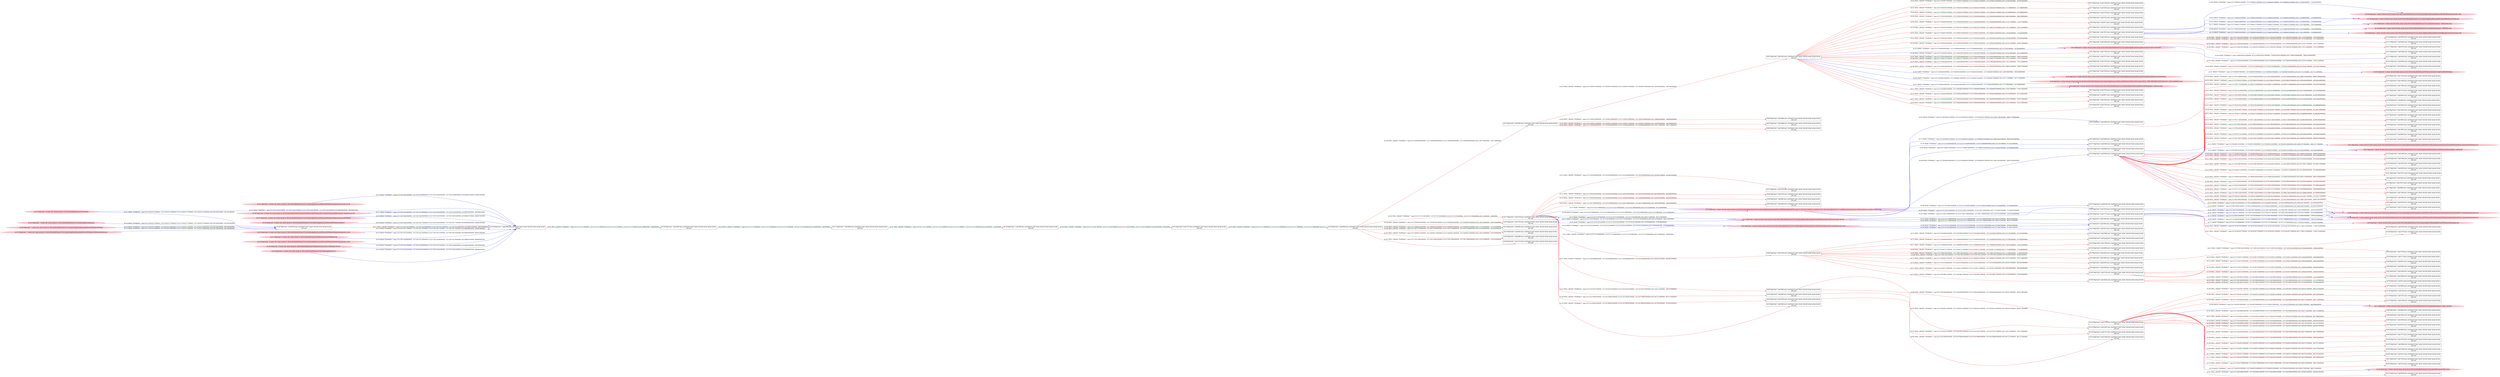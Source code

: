 digraph  {
rankdir=LR
"32"[color=black,label="id:32 HopCount: 2 pid:4044 proc_starttime:0 cmd: owner uid:null owner group id:null,\n null null", shape=box,style=solid];
"88"[color=black,label="id:88 HopCount: 3 pid:1948 proc_starttime:0 cmd: owner uid:null owner group id:null,\n null null", shape=box,style=solid];
"32" -> "88" [id=256,__obj="PROC_CREATE"color=red,label="id:256 PROC_CREATE **NORMAL**  seqs:[1557239390469000000, 1557239390469000000] T:[1557239390469000000, 1557239390469000000] relT:[-1667710000000, -1667710000000]",style=solid];
"122"[color=black,label="id:122 HopCount: 4 pid:7176 proc_starttime:0 cmd: owner uid:null owner group id:null,\n null null", shape=box,style=solid];
"89"[color=black,label="id:89 HopCount: 5 pid:2440 proc_starttime:0 cmd: owner uid:null owner group id:null,\n null null", shape=box,style=solid];
"122" -> "89" [id=257,__obj="PROC_CREATE"color=red,label="id:257 PROC_CREATE **NORMAL**  seqs:[1557244549767000000, 1557244549767000000] T:[1557244549767000000, 1557244549767000000] relT:[-6827008000000, -6827008000000]",style=solid];
"90"[color=black,label="id:90 HopCount: 5 pid:4396 proc_starttime:0 cmd: owner uid:null owner group id:null,\n null null", shape=box,style=solid];
"122" -> "90" [id=258,__obj="PROC_CREATE"color=red,label="id:258 PROC_CREATE **NORMAL**  seqs:[1557244564840000000, 1557244564840000000] T:[1557244564840000000, 1557244564840000000] relT:[-6842081000000, -6842081000000]",style=solid];
"92"[color=black,label="id:92 HopCount: 5 pid:6792 proc_starttime:0 cmd: owner uid:null owner group id:null,\n null null", shape=box,style=solid];
"122" -> "92" [id=259,__obj="PROC_CREATE"color=red,label="id:259 PROC_CREATE **NORMAL**  seqs:[1557244549801000000, 1557244549801000000] T:[1557244549801000000, 1557244549801000000] relT:[-6827042000000, -6827042000000]",style=solid];
"95"[color=black,label="id:95 HopCount: 3 pid:3624 proc_starttime:0 cmd: owner uid:null owner group id:null,\n null null", shape=box,style=solid];
"93"[color=black,label="id:93 HopCount: 4 pid:912 proc_starttime:0 cmd: owner uid:null owner group id:null,\n null null", shape=box,style=solid];
"95" -> "93" [id=260,__obj="PROC_CREATE"color=red,label="id:260 PROC_CREATE **NORMAL**  seqs:[1557239448036000000, 1557239448036000000] T:[1557239448036000000, 1557239448036000000] relT:[-1725277000000, -1725277000000]",style=solid];
"84"[color=black,label="id:84 HopCount: 5 pid:8084 proc_starttime:0 cmd: owner uid:null owner group id:null,\n null null", shape=box,style=solid];
"122" -> "84" [id=261,__obj="PROC_CREATE"color=red,label="id:261 PROC_CREATE **NORMAL**  seqs:[1557244549156000000, 1557244549156000000] T:[1557244549156000000, 1557244549156000000] relT:[-6826397000000, -6826397000000]",style=solid];
"72"[color=black,label="id:72 HopCount: 4 pid:7912 proc_starttime:0 cmd: owner uid:null owner group id:null,\n null null", shape=box,style=solid];
"95" -> "72" [id=262,__obj="PROC_CREATE"color=red,label="id:262 PROC_CREATE **NORMAL**  seqs:[1557239464704000000, 1557239464704000000] T:[1557239464704000000, 1557239464704000000] relT:[-1741945000000, -1741945000000]",style=solid];
"32" -> "95" [id=263,__obj="PROC_CREATE"color=red,label="id:263 PROC_CREATE **NORMAL**  seqs:[1557239390702000000, 1557239390702000000] T:[1557239390702000000, 1557239390702000000] relT:[-1667943000000, -1667943000000]",style=solid];
"96"[color=black,label="id:96 HopCount: 3 pid:6904 proc_starttime:0 cmd: owner uid:null owner group id:null,\n null null", shape=box,style=solid];
"32" -> "96" [id=264,__obj="PROC_CREATE"color=red,label="id:264 PROC_CREATE **NORMAL**  seqs:[1557239390789000000, 1557239390789000000] T:[1557239390789000000, 1557239390789000000] relT:[-1668030000000, -1668030000000]",style=solid];
"98"[color=black,label="id:98 HopCount: 5 pid:1172 proc_starttime:0 cmd: owner uid:null owner group id:null,\n null null", shape=box,style=solid];
"122" -> "98" [id=265,__obj="PROC_CREATE"color=red,label="id:265 PROC_CREATE **NORMAL**  seqs:[1557244550085000000, 1557244550085000000] T:[1557244550085000000, 1557244550085000000] relT:[-6827326000000, -6827326000000]",style=solid];
"109"[color=black,label="id:109 HopCount: 5 pid:1616 proc_starttime:0 cmd: owner uid:null owner group id:null,\n null null", shape=box,style=solid];
"122" -> "109" [id=266,__obj="PROC_CREATE"color=red,label="id:266 PROC_CREATE **NORMAL**  seqs:[1557244558993000000, 1557244558993000000] T:[1557244558993000000, 1557244558993000000] relT:[-6836234000000, -6836234000000]",style=solid];
"143"[color=black,label="id:143 HopCount: 4 pid:6608 proc_starttime:0 cmd: owner uid:null owner group id:null,\n null null", shape=box,style=solid];
"101"[color=pink,label="id:101 HopCount: 5 owner uid:null owner group id:null /Device/HarddiskVolume2/Windows/System32/LogFiles/WMI/RtBackup ", shape=oval,style=filled];
"143" -> "101" [id=267,__obj="WRITE"color=blue,label="id:267 WRITE **NORMAL**  seqs:[1557300000076000000, 1557300000076000000] T:[1557300000076000000, 1557300000076000000] relT:[-62277317000000, -62277317000000]",style=solid];
"102"[color=black,label="id:102 HopCount: 5 pid:5884 proc_starttime:0 cmd: owner uid:null owner group id:null,\n null null", shape=box,style=solid];
"122" -> "102" [id=268,__obj="PROC_CREATE"color=red,label="id:268 PROC_CREATE **NORMAL**  seqs:[1557244560316000000, 1557244560316000000] T:[1557244560316000000, 1557244560316000000] relT:[-6837557000000, -6837557000000]",style=solid];
"103"[color=black,label="id:103 HopCount: 5 pid:5580 proc_starttime:0 cmd: owner uid:null owner group id:null,\n null null", shape=box,style=solid];
"122" -> "103" [id=269,__obj="PROC_CREATE"color=red,label="id:269 PROC_CREATE **NORMAL**  seqs:[1557244560735000000, 1557244560735000000] T:[1557244560735000000, 1557244560735000000] relT:[-6837976000000, -6837976000000]",style=solid];
"104"[color=black,label="id:104 HopCount: 5 pid:8112 proc_starttime:0 cmd: owner uid:null owner group id:null,\n null null", shape=box,style=solid];
"122" -> "104" [id=270,__obj="PROC_CREATE"color=red,label="id:270 PROC_CREATE **NORMAL**  seqs:[1557244550711000000, 1557244550711000000] T:[1557244550711000000, 1557244550711000000] relT:[-6827952000000, -6827952000000]",style=solid];
"97"[color=black,label="id:97 HopCount: 5 pid:7536 proc_starttime:0 cmd: owner uid:null owner group id:null,\n null null", shape=box,style=solid];
"122" -> "97" [id=271,__obj="PROC_CREATE"color=red,label="id:271 PROC_CREATE **NORMAL**  seqs:[1557244549767000000, 1557244549767000000] T:[1557244549767000000, 1557244549767000000] relT:[-6827008000000, -6827008000000]",style=solid];
"46"[color=black,label="id:46 HopCount: 3 pid:5180 proc_starttime:0 cmd: owner uid:null owner group id:null,\n null null", shape=box,style=solid];
"105"[color=black,label="id:105 HopCount: 4 pid:2136 proc_starttime:0 cmd: owner uid:null owner group id:null,\n null null", shape=box,style=solid];
"46" -> "105" [id=272,__obj="PROC_CREATE"color=red,label="id:272 PROC_CREATE **NORMAL**  seqs:[1557243367119000000, 1557243367119000000] T:[1557243367119000000, 1557243367119000000] relT:[-5644360000000, -5644360000000]",style=solid];
"106"[color=black,label="id:106 HopCount: 4 pid:4824 proc_starttime:0 cmd: owner uid:null owner group id:null,\n null null", shape=box,style=solid];
"46" -> "106" [id=273,__obj="PROC_CREATE"color=red,label="id:273 PROC_CREATE **NORMAL**  seqs:[1557240196817000000, 1557240196817000000] T:[1557240196817000000, 1557240196817000000] relT:[-2474058000000, -2474058000000]",style=solid];
"107"[color=black,label="id:107 HopCount: 4 pid:2960 proc_starttime:0 cmd: owner uid:null owner group id:null,\n null null", shape=box,style=solid];
"46" -> "107" [id=274,__obj="PROC_CREATE"color=red,label="id:274 PROC_CREATE **NORMAL**  seqs:[1557243438461000000, 1557243438461000000] T:[1557243438461000000, 1557243438461000000] relT:[-5715702000000, -5715702000000]",style=solid];
"108"[color=black,label="id:108 HopCount: 4 pid:4156 proc_starttime:0 cmd: owner uid:null owner group id:null,\n null null", shape=box,style=solid];
"46" -> "108" [id=275,__obj="PROC_CREATE"color=red,label="id:275 PROC_CREATE **NORMAL**  seqs:[1557244480644000000, 1557244480644000000] T:[1557244480644000000, 1557244480644000000] relT:[-6757885000000, -6757885000000]",style=solid];
"100"[color=black,label="id:100 HopCount: 5 pid:2316 proc_starttime:0 cmd: owner uid:null owner group id:null,\n null null", shape=box,style=solid];
"122" -> "100" [id=276,__obj="PROC_CREATE"color=red,label="id:276 PROC_CREATE **NORMAL**  seqs:[1557244557899000000, 1557244557899000000] T:[1557244557899000000, 1557244557899000000] relT:[-6835140000000, -6835140000000]",style=solid];
"110"[color=black,label="id:110 HopCount: 4 pid:7300 proc_starttime:0 cmd: owner uid:null owner group id:null,\n null null", shape=box,style=solid];
"46" -> "110" [id=277,__obj="PROC_CREATE"color=red,label="id:277 PROC_CREATE **NORMAL**  seqs:[1557238984681000000, 1557238984681000000] T:[1557238984681000000, 1557238984681000000] relT:[-1261922000000, -1261922000000]",style=solid];
"74"[color=black,label="id:74 HopCount: 4 pid:4736 proc_starttime:0 cmd: owner uid:null owner group id:null,\n null null", shape=box,style=solid];
"112"[color=black,label="id:112 HopCount: 5 pid:6464 proc_starttime:0 cmd: owner uid:null owner group id:null,\n null null", shape=box,style=solid];
"74" -> "112" [id=278,__obj="PROC_CREATE"color=red,label="id:278 PROC_CREATE **NORMAL**  seqs:[1557239392955000000, 1557239392955000000] T:[1557239392955000000, 1557239392955000000] relT:[-1670196000000, -1670196000000]",style=solid];
"126"[color=pink,label="id:126 HopCount: 5 owner uid:null owner group id:null /Device/HarddiskVolume2/Users/admin/Documents/EB215910 ", shape=oval,style=filled];
"122" -> "126" [id=279,__obj="WRITE"color=blue,label="id:279 WRITE **NORMAL**  seqs:[1557244565332000000, 1557244565333000000] T:[1557244565332000000, 1557244565333000000] relT:[-6842573000000, -6842574000000]",style=solid];
"52"[color=black,label="id:52 HopCount: 4 pid:3348 proc_starttime:0 cmd: owner uid:null owner group id:null,\n null null", shape=box,style=solid];
"113"[color=black,label="id:113 HopCount: 5 pid:2468 proc_starttime:0 cmd: owner uid:null owner group id:null,\n null null", shape=box,style=solid];
"52" -> "113" [id=280,__obj="PROC_CREATE"color=red,label="id:280 PROC_CREATE **NORMAL**  seqs:[1557239423873000000, 1557239423873000000] T:[1557239423873000000, 1557239423873000000] relT:[-1701114000000, -1701114000000]",style=solid];
"114"[color=black,label="id:114 HopCount: 5 pid:6300 proc_starttime:0 cmd: owner uid:null owner group id:null,\n null null", shape=box,style=solid];
"122" -> "114" [id=281,__obj="PROC_CREATE"color=red,label="id:281 PROC_CREATE **NORMAL**  seqs:[1557244549692000000, 1557244549692000000] T:[1557244549692000000, 1557244549692000000] relT:[-6826933000000, -6826933000000]",style=solid];
"41"[color=pink,label="id:41 HopCount: 4 owner uid:null owner group id:null /Device/HarddiskVolume2/Users/admin/AppData/Roaming/Microsoft/UProof/CUSTOM.DIC ", shape=oval,style=filled];
"115"[color=black,label="id:115 HopCount: 5 pid:9504 proc_starttime:0 cmd: owner uid:null owner group id:null,\n null null", shape=box,style=solid];
"41" -> "115" [id=282,__obj="READ"color=blue,label="id:282 READ **NORMAL**  seqs:[1558026305023000000, 0] T:[1558026305023000000, 1558026305023000000] relT:[-788582264000000, -788582264000000]",style=solid];
"117"[color=black,label="id:117 HopCount: 5 pid:3252 proc_starttime:0 cmd: owner uid:null owner group id:null,\n null null", shape=box,style=solid];
"52" -> "117" [id=283,__obj="PROC_CREATE"color=red,label="id:283 PROC_CREATE **NORMAL**  seqs:[1557239393034000000, 1557239393034000000] T:[1557239393034000000, 1557239393034000000] relT:[-1670275000000, -1670275000000]",style=solid];
"118"[color=black,label="id:118 HopCount: 5 pid:328 proc_starttime:0 cmd: owner uid:null owner group id:null,\n null null", shape=box,style=solid];
"122" -> "118" [id=284,__obj="PROC_CREATE"color=red,label="id:284 PROC_CREATE **NORMAL**  seqs:[1557244558071000000, 1557244558071000000] T:[1557244558071000000, 1557244558071000000] relT:[-6835312000000, -6835312000000]",style=solid];
"94"[color=black,label="id:94 HopCount: 4 pid:7504 proc_starttime:0 cmd: owner uid:null owner group id:null,\n null null", shape=box,style=solid];
"128"[color=pink,label="id:128 HopCount: 5 owner uid:null owner group id:null /Device/HarddiskVolume2/Users/admin/AppData/Roaming/Microsoft/Windows/Recent/AutomaticDestinations/5f7b5f1e01b83767.automaticDestinations-ms ", shape=oval,style=filled];
"94" -> "128" [id=285,__obj="WRITE"color=blue,label="id:285 WRITE **NORMAL**  seqs:[1557340276039000000, 1557340276077000000] T:[1557340276039000000, 1557340276077000000] relT:[-102553280000000, -102553318000000]",style=solid];
"119"[color=black,label="id:119 HopCount: 5 pid:7252 proc_starttime:0 cmd: owner uid:null owner group id:null,\n null null", shape=box,style=solid];
"122" -> "119" [id=286,__obj="PROC_CREATE"color=red,label="id:286 PROC_CREATE **NORMAL**  seqs:[1557244560741000000, 1557244560741000000] T:[1557244560741000000, 1557244560741000000] relT:[-6837982000000, -6837982000000]",style=solid];
"129"[color=pink,label="id:129 HopCount: 5 owner uid:null owner group id:null /Device/HarddiskVolume2/Users/admin/AppData/Roaming/Microsoft/Windows/Recent/AutomaticDestinations/f01b4d95cf55d32a.automaticDestinations-ms ", shape=oval,style=filled];
"94" -> "129" [id=287,__obj="WRITE"color=blue,label="id:287 WRITE **NORMAL**  seqs:[1557340276176000000, 1557340276245000000] T:[1557340276176000000, 1557340276245000000] relT:[-102553417000000, -102553486000000]",style=solid];
"121"[color=black,label="id:121 HopCount: 5 pid:2348 proc_starttime:0 cmd: owner uid:null owner group id:null,\n null null", shape=box,style=solid];
"122" -> "121" [id=288,__obj="PROC_CREATE"color=red,label="id:288 PROC_CREATE **NORMAL**  seqs:[1557244549892000000, 1557244549892000000] T:[1557244549892000000, 1557244549892000000] relT:[-6827133000000, -6827133000000]",style=solid];
"120"[color=black,label="id:120 HopCount: 4 pid:6964 proc_starttime:0 cmd: owner uid:null owner group id:null,\n null null", shape=box,style=solid];
"46" -> "120" [id=289,__obj="PROC_CREATE"color=red,label="id:289 PROC_CREATE **NORMAL**  seqs:[1557245497157000000, 1557245497157000000] T:[1557245497157000000, 1557245497157000000] relT:[-7774398000000, -7774398000000]",style=solid];
"68"[color=black,label="id:68 HopCount: 3 pid:6944 proc_starttime:0 cmd: owner uid:null owner group id:null,\n null null", shape=box,style=solid];
"68" -> "122" [id=290,__obj="PROC_CREATE"color=red,label="id:290 PROC_CREATE **NORMAL**  seqs:[1557244549038000000, 1557244549038000000] T:[1557244549038000000, 1557244549038000000] relT:[-6826279000000, -6826279000000]",style=solid];
"123"[color=black,label="id:123 HopCount: 4 pid:1892 proc_starttime:0 cmd: owner uid:null owner group id:null,\n null null", shape=box,style=solid];
"68" -> "123" [id=291,__obj="PROC_CREATE"color=red,label="id:291 PROC_CREATE **NORMAL**  seqs:[1557244549131000000, 1557244549131000000] T:[1557244549131000000, 1557244549131000000] relT:[-6826372000000, -6826372000000]",style=solid];
"50"[color=black,label="id:50 HopCount: 3 pid:940 proc_starttime:0 cmd: owner uid:null owner group id:null,\n null null", shape=box,style=solid];
"124"[color=black,label="id:124 HopCount: 4 pid:1372 proc_starttime:0 cmd: owner uid:null owner group id:null,\n null null", shape=box,style=solid];
"50" -> "124" [id=292,__obj="PROC_CREATE"color=red,label="id:292 PROC_CREATE **NORMAL**  seqs:[1557241023977000000, 1557241023977000000] T:[1557241023977000000, 1557241023977000000] relT:[-3301218000000, -3301218000000]",style=solid];
"136"[color=pink,label="id:136 HopCount: 5 owner uid:null owner group id:null /Device/HarddiskVolume2/Users/admin/AppData/Roaming/Microsoft/Office/Recent/index.dat ", shape=oval,style=filled];
"72" -> "136" [id=293,__obj="WRITE"color=blue,label="id:293 WRITE **NORMAL**  seqs:[1557239465349000000, 1557239465659000000] T:[1557239465349000000, 1557239465659000000] relT:[-1742590000000, -1742900000000]",style=solid];
"70"[color=pink,label="id:70 HopCount: 3 owner uid:null owner group id:null /Device/HarddiskVolume2/Users/admin/AppData/Roaming/Microsoft/Windows/Recent/The game is played by moving a crosshair across the sky background via a trackball and pressing one of three buttons to launch a counter.lnk ", shape=oval,style=filled];
"70" -> "143" [id=294,__obj="READ"color=blue,label="id:294 READ **NORMAL**  seqs:[1557299987563000000, 0] T:[1557299987563000000, 1557299987565000000] relT:[-62264804000000, -62264806000000]",style=solid];
"99"[color=black,label="id:99 HopCount: 4 pid:1772 proc_starttime:0 cmd: owner uid:null owner group id:null,\n null null", shape=box,style=solid];
"99" -> "129" [id=295,__obj="WRITE"color=blue,label="id:295 WRITE **NORMAL**  seqs:[1557412893862000000, 1557417196888000000] T:[1557412908728000000, 1557417196888000000] relT:[-175185969000000, -179474129000000]",style=solid];
"130"[color=pink,label="id:130 HopCount: 5 owner uid:null owner group id:null /Device/HarddiskVolume2/Users/admin/Documents/~WRD0000.tmp ", shape=oval,style=filled];
"72" -> "130" [id=296,__obj="WRITE"color=blue,label="id:296 WRITE **NORMAL**  seqs:[1557239465040000000, 1557239465042000000] T:[1557239465040000000, 1557239465042000000] relT:[-1742281000000, -1742283000000]",style=solid];
"91"[color=black,label="id:91 HopCount: 4 pid:7236 proc_starttime:0 cmd: owner uid:null owner group id:null,\n null null", shape=box,style=solid];
"132"[color=black,label="id:132 HopCount: 5 pid:6584 proc_starttime:0 cmd: owner uid:null owner group id:null,\n null null", shape=box,style=solid];
"91" -> "132" [id=297,__obj="PROC_CREATE"color=red,label="id:297 PROC_CREATE **NORMAL**  seqs:[1557239393010000000, 1557239393010000000] T:[1557239393010000000, 1557239393010000000] relT:[-1670251000000, -1670251000000]",style=solid];
"70" -> "99" [id=298,__obj="READ"color=blue,label="id:298 READ **NORMAL**  seqs:[1557412907326000000, 0] T:[1557412907326000000, 1557412907326000000] relT:[-175184567000000, -175184567000000]",style=solid];
"116"[color=black,label="id:116 HopCount: 4 pid:9180 proc_starttime:0 cmd: owner uid:null owner group id:null,\n null null", shape=box,style=solid];
"70" -> "116" [id=299,__obj="READ"color=blue,label="id:299 READ **NORMAL**  seqs:[1557845849184000000, 0] T:[1557845849187000000, 1557845849187000000] relT:[-608126428000000, -608126428000000]",style=solid];
"133"[color=black,label="id:133 HopCount: 5 pid:1460 proc_starttime:0 cmd: owner uid:null owner group id:null,\n null null", shape=box,style=solid];
"116" -> "133" [id=300,__obj="PROC_CREATE"color=red,label="id:300 PROC_CREATE **NORMAL**  seqs:[1557846805868000000, 1557846805868000000] T:[1557846805868000000, 1557846805868000000] relT:[-609083109000000, -609083109000000]",style=solid];
"82"[color=black,label="id:82 HopCount: 4 pid:4368 proc_starttime:0 cmd: owner uid:null owner group id:null,\n null null", shape=box,style=solid];
"70" -> "82" [id=301,__obj="READ"color=blue,label="id:301 READ **NORMAL**  seqs:[1557845850421000000, 0] T:[1557845850421000000, 1557845850507000000] relT:[-608127662000000, -608127748000000]",style=solid];
"55"[color=black,label="id:55 HopCount: 4 pid:1612 proc_starttime:0 cmd: owner uid:null owner group id:null,\n null null", shape=box,style=solid];
"134"[color=pink,label="id:134 HopCount: 5 owner uid:null owner group id:null /Device/HarddiskVolume2/Users/admin/AppData/Roaming/Microsoft/Office/Recent/Documents.LNK ", shape=oval,style=filled];
"55" -> "134" [id=302,__obj="WRITE"color=blue,label="id:302 WRITE **NORMAL**  seqs:[1557239464421000000, 1557239464421000000] T:[1557239464421000000, 1557239464421000000] relT:[-1741662000000, -1741662000000]",style=solid];
"135"[color=black,label="id:135 HopCount: 5 pid:3016 proc_starttime:0 cmd: owner uid:null owner group id:null,\n null null", shape=box,style=solid];
"99" -> "135" [id=303,__obj="PROC_CREATE"color=red,label="id:303 PROC_CREATE **NORMAL**  seqs:[1557413673922000000, 1557413673922000000] T:[1557413673922000000, 1557413673922000000] relT:[-175951163000000, -175951163000000]",style=solid];
"55" -> "136" [id=304,__obj="WRITE"color=blue,label="id:304 WRITE **NORMAL**  seqs:[1557239464425000000, 1557239464425000000] T:[1557239464425000000, 1557239464425000000] relT:[-1741666000000, -1741666000000]",style=solid];
"65"[color=black,label="id:65 HopCount: 3 pid:5976 proc_starttime:0 cmd: owner uid:null owner group id:null,\n null null", shape=box,style=solid];
"125"[color=black,label="id:125 HopCount: 4 pid:2348 proc_starttime:0 cmd: owner uid:null owner group id:null,\n null null", shape=box,style=solid];
"65" -> "125" [id=305,__obj="PROC_CREATE"color=red,label="id:305 PROC_CREATE **NORMAL**  seqs:[1557245793881000000, 1557245793881000000] T:[1557245793881000000, 1557245793881000000] relT:[-8071122000000, -8071122000000]",style=solid];
"137"[color=black,label="id:137 HopCount: 4 pid:6536 proc_starttime:0 cmd: owner uid:null owner group id:null,\n null null", shape=box,style=solid];
"70" -> "137" [id=306,__obj="READ"color=blue,label="id:306 READ **NORMAL**  seqs:[1557247439023000000, 0] T:[1557247439023000000, 1557247439023000000] relT:[-9716264000000, -9716264000000]",style=solid];
"138"[color=black,label="id:138 HopCount: 5 pid:7376 proc_starttime:0 cmd: owner uid:null owner group id:null,\n null null", shape=box,style=solid];
"99" -> "138" [id=307,__obj="PROC_CREATE"color=red,label="id:307 PROC_CREATE **NORMAL**  seqs:[1557416543977000000, 1557416543977000000] T:[1557416543977000000, 1557416543977000000] relT:[-178821218000000, -178821218000000]",style=solid];
"139"[color=black,label="id:139 HopCount: 5 pid:4020 proc_starttime:0 cmd: owner uid:null owner group id:null,\n null null", shape=box,style=solid];
"74" -> "139" [id=308,__obj="PROC_CREATE"color=red,label="id:308 PROC_CREATE **NORMAL**  seqs:[1557239392955000000, 1557239392955000000] T:[1557239392955000000, 1557239392955000000] relT:[-1670196000000, -1670196000000]",style=solid];
"111"[color=pink,label="id:111 HopCount: 5 owner uid:null owner group id:null /Device/HarddiskVolume2/Users/admin/Documents/~$eyes_only.xlsx ", shape=oval,style=filled];
"122" -> "111" [id=309,__obj="WRITE"color=blue,label="id:309 WRITE **NORMAL**  seqs:[1557244565238000000, 1557244565239000000] T:[1557244565238000000, 1557244565239000000] relT:[-6842479000000, -6842480000000]",style=solid];
"140"[color=black,label="id:140 HopCount: 5 pid:7480 proc_starttime:0 cmd: owner uid:null owner group id:null,\n null null", shape=box,style=solid];
"116" -> "140" [id=310,__obj="PROC_CREATE"color=red,label="id:310 PROC_CREATE **NORMAL**  seqs:[1557857876723000000, 1557857876723000000] T:[1557857876723000000, 1557857876723000000] relT:[-620153964000000, -620153964000000]",style=solid];
"141"[color=black,label="id:141 HopCount: 5 pid:4676 proc_starttime:0 cmd: owner uid:null owner group id:null,\n null null", shape=box,style=solid];
"116" -> "141" [id=311,__obj="PROC_CREATE"color=red,label="id:311 PROC_CREATE **NORMAL**  seqs:[1557850139261000000, 1557850139261000000] T:[1557850139261000000, 1557850139261000000] relT:[-612416502000000, -612416502000000]",style=solid];
"142"[color=black,label="id:142 HopCount: 5 pid:8628 proc_starttime:0 cmd: owner uid:null owner group id:null,\n null null", shape=box,style=solid];
"116" -> "142" [id=312,__obj="PROC_CREATE"color=red,label="id:312 PROC_CREATE **NORMAL**  seqs:[1557853506870000000, 1557853506870000000] T:[1557853506870000000, 1557853506870000000] relT:[-615784111000000, -615784111000000]",style=solid];
"131"[color=black,label="id:131 HopCount: 5 pid:10212 proc_starttime:0 cmd: owner uid:null owner group id:null,\n null null", shape=box,style=solid];
"116" -> "131" [id=313,__obj="PROC_CREATE"color=red,label="id:313 PROC_CREATE **NORMAL**  seqs:[1557850307319000000, 1557850307319000000] T:[1557850307319000000, 1557850307319000000] relT:[-612584560000000, -612584560000000]",style=solid];
"161"[color=pink,label="id:161 HopCount: -6 owner uid: owner group id: /Device/HarddiskVolume2/Users/admin/AppData/Local/Microsoft/Windows/Explorer/iconcache_idx.db ", shape=oval,style=filled];
"159"[color=black,label="id:159 HopCount: -5 pid:6960 proc_starttime:0 cmd: owner uid:null owner group id:null,\n null null", shape=box,style=solid];
"161" -> "159" [id=314,__obj="READ"color=blue,label="id:314 READ **NORMAL**  seqs:[1557236754262000000, 1557236754268000000] T:[1557236754262000000, 1557236754268000000] relT:[968497000000, 968491000000]",style=solid];
"144"[color=black,label="id:144 HopCount: -6 pid:6056 proc_starttime:0 cmd: owner uid:null owner group id:null,\n null null", shape=box,style=solid];
"144" -> "159" [id=315,__obj="PROC_CREATE"color=red,label="id:315 PROC_CREATE **NORMAL**  seqs:[1557236754226000000, 1557236754226000000] T:[1557236754226000000, 1557236754226000000] relT:[968533000000, 968533000000]",style=solid];
"145"[color=pink,label="id:145 HopCount: -7 owner uid: owner group id: /Device/HarddiskVolume2/Users/admin/AppData/Roaming ", shape=oval,style=filled];
"145" -> "144" [id=316,__obj="READ"color=blue,label="id:316 READ **NORMAL**  seqs:[1557234335377000000, 1557234335377000000] T:[1557234335377000000, 1557234335377000000] relT:[3387382000000, 3387382000000]",style=solid];
"146"[color=pink,label="id:146 HopCount: -6 owner uid: owner group id: /Device/HarddiskVolume2/ProgramData/Microsoft/Windows/Start Menu/Programs/Administrative Tools/services.lnk ", shape=oval,style=filled];
"146" -> "159" [id=317,__obj="READ"color=blue,label="id:317 READ **NORMAL**  seqs:[1557236754250000000, 1557236754250000000] T:[1557236754250000000, 1557236754250000000] relT:[968509000000, 968509000000]",style=solid];
"147"[color=pink,label="id:147 HopCount: -6 owner uid: owner group id: /Device/HarddiskVolume2/Users/admin/AppData/Local/Microsoft/Windows/Explorer/IconCacheToDelete ", shape=oval,style=filled];
"147" -> "159" [id=318,__obj="READ"color=blue,label="id:318 READ **NORMAL**  seqs:[1557236754262000000, 1557236754262000000] T:[1557236754262000000, 1557236754262000000] relT:[968497000000, 968497000000]",style=solid];
"148"[color=pink,label="id:148 HopCount: -7 owner uid: owner group id: /Device/HarddiskVolume2/Users/admin/AppData/Roaming/Microsoft/Windows/Themes ", shape=oval,style=filled];
"148" -> "144" [id=319,__obj="READ"color=blue,label="id:319 READ **NORMAL**  seqs:[1557234335377000000, 1557234335378000000] T:[1557234335377000000, 1557234335378000000] relT:[3387382000000, 3387381000000]",style=solid];
"149"[color=pink,label="id:149 HopCount: -6 owner uid: owner group id: /Device/HarddiskVolume2/Users/admin/AppData/Local/Microsoft/Windows/Explorer ", shape=oval,style=filled];
"149" -> "159" [id=320,__obj="READ"color=blue,label="id:320 READ **NORMAL**  seqs:[1557236754261000000, 1557236754277000000] T:[1557236754261000000, 1557236754277000000] relT:[968498000000, 968482000000]",style=solid];
"153"[color=pink,label="id:153 HopCount: -6 owner uid: owner group id: /Device/HarddiskVolume2/Users/admin ", shape=oval,style=filled];
"153" -> "144" [id=321,__obj="READ"color=blue,label="id:321 READ **NORMAL**  seqs:[1557234335377000000, 1557234335377000000] T:[1557234335377000000, 1557234335377000000] relT:[3387382000000, 3387382000000]",style=solid];
"150"[color=pink,label="id:150 HopCount: -6 owner uid: owner group id: /Device/HarddiskVolume2/Users/admin/AppData/Local/Microsoft/Windows/Explorer/iconcache_32.db ", shape=oval,style=filled];
"150" -> "159" [id=322,__obj="READ"color=blue,label="id:322 READ **NORMAL**  seqs:[1557236754271000000, 1557236754272000000] T:[1557236754271000000, 1557236754272000000] relT:[968488000000, 968487000000]",style=solid];
"151"[color=pink,label="id:151 HopCount: -6 owner uid: owner group id: /Device/HarddiskVolume2/Windows/System32/filemgmt.dll ", shape=oval,style=filled];
"151" -> "159" [id=323,__obj="READ"color=blue,label="id:323 READ **NORMAL**  seqs:[1557236754251000000, 1557236754252000000] T:[1557236754251000000, 1557236754252000000] relT:[968508000000, 968507000000]",style=solid];
"152"[color=pink,label="id:152 HopCount: -7 owner uid: owner group id: /Device/HarddiskVolume2/Users/admin/AppData/Roaming/Microsoft/Windows/Themes/slideshow.ini ", shape=oval,style=filled];
"152" -> "144" [id=324,__obj="READ"color=blue,label="id:324 READ **NORMAL**  seqs:[1557234335378000000, 1557234335379000000] T:[1557234335379000000, 1557234335379000000] relT:[3387380000000, 3387380000000]",style=solid];
"153" -> "159" [id=325,__obj="READ"color=blue,label="id:325 READ **NORMAL**  seqs:[1557236754261000000, 1557236754261000000] T:[1557236754261000000, 1557236754261000000] relT:[968498000000, 968498000000]",style=solid];
"156"[color=black,label="id:156 HopCount: -2 pid:396 proc_starttime:0 cmd: owner uid:null owner group id:null,\n null null", shape=box,style=solid];
"25"[color=black,label="id:25 HopCount: 0 pid:7472 proc_starttime:0 cmd: owner uid:null owner group id:null,\n null null", shape=box,style=solid];
"156" -> "25" [id=326,__obj="PROC_CREATE"color=red,label="id:326 PROC_CREATE **NORMAL**  seqs:[1557237721827000000, 1557237721827000000] T:[1557237721827000000, 1557237721827000000] relT:[932000000, 932000000]",style=solid];
"157"[color=black,label="id:157 HopCount: -3 pid:8080 proc_starttime:0 cmd: owner uid:null owner group id:null,\n null null", shape=box,style=solid];
"157" -> "156" [id=327,__obj="PROC_CREATE"color=red,label="id:327 PROC_CREATE **NORMAL**  seqs:[1557237721517000000, 1557237721517000000] T:[1557237721517000000, 1557237721517000000] relT:[1242000000, 1242000000]",style=solid];
"158"[color=black,label="id:158 HopCount: -4 pid:4092 proc_starttime:0 cmd: owner uid:null owner group id:null,\n null null", shape=box,style=solid];
"158" -> "157" [id=328,__obj="PROC_CREATE"color=red,label="id:328 PROC_CREATE **NORMAL**  seqs:[1557237721276000000, 1557237721276000000] T:[1557237721276000000, 1557237721276000000] relT:[1483000000, 1483000000]",style=solid];
"154"[color=pink,label="id:154 HopCount: -6 owner uid: owner group id: /Device/HarddiskVolume2/Users/admin/AppData/Local/Microsoft/Windows/Explorer/iconcache_16.db ", shape=oval,style=filled];
"154" -> "159" [id=329,__obj="READ"color=blue,label="id:329 READ **NORMAL**  seqs:[1557236754268000000, 1557236754279000000] T:[1557236754268000000, 1557236754279000000] relT:[968491000000, 968480000000]",style=solid];
"155"[color=pink,label="id:155 HopCount: -6 owner uid: owner group id: /Device/HarddiskVolume2/Windows/System32/en-US/filemgmt.dll.mui ", shape=oval,style=filled];
"155" -> "159" [id=330,__obj="READ"color=blue,label="id:330 READ **NORMAL**  seqs:[1557236754253000000, 1557236754260000000] T:[1557236754253000000, 1557236754260000000] relT:[968506000000, 968499000000]",style=solid];
"159" -> "158" [id=331,__obj="PROC_CREATE"color=red,label="id:331 PROC_CREATE **NORMAL**  seqs:[1557237721271000000, 1557237721271000000] T:[1557237721271000000, 1557237721271000000] relT:[1488000000, 1488000000]",style=solid];
"160"[color=pink,label="id:160 HopCount: -6 owner uid: owner group id: /Device/HarddiskVolume2/Users/admin/AppData/Local ", shape=oval,style=filled];
"160" -> "159" [id=332,__obj="READ"color=blue,label="id:332 READ **NORMAL**  seqs:[1557236754261000000, 1557236754261000000] T:[1557236754261000000, 1557236754261000000] relT:[968498000000, 968498000000]",style=solid];
"71"[color=pink,label="id:71 HopCount: 3 owner uid:null owner group id:null /Device/HarddiskVolume2/Users/admin/AppData/Roaming/Microsoft/Windows/Recent/www.city-data.com.lnk ", shape=oval,style=filled];
"71" -> "94" [id=162,__obj="READ"color=blue,label="id:162 READ **NORMAL**  seqs:[1557340275988000000, 0] T:[1557340275988000000, 1557340275989000000] relT:[-102553229000000, -102553230000000]",style=solid];
"0"[color=black,label="id:0 HopCount: 5 pid:2444 proc_starttime:0 cmd: owner uid:null owner group id:null,\n null null", shape=box,style=solid];
"116" -> "0" [id=163,__obj="PROC_CREATE"color=red,label="id:163 PROC_CREATE **NORMAL**  seqs:[1557846935663000000, 1557846935663000000] T:[1557846935663000000, 1557846935663000000] relT:[-609212904000000, -609212904000000]",style=solid];
"2"[color=black,label="id:2 HopCount: 4 pid:5804 proc_starttime:0 cmd: owner uid:null owner group id:null,\n null null", shape=box,style=solid];
"71" -> "2" [id=164,__obj="READ"color=blue,label="id:164 READ **NORMAL**  seqs:[1557247375880000000, 0] T:[1557247375880000000, 1557247375880000000] relT:[-9653121000000, -9653121000000]",style=solid];
"1"[color=black,label="id:1 HopCount: 4 pid:6584 proc_starttime:0 cmd: owner uid:null owner group id:null,\n null null", shape=box,style=solid];
"46" -> "1" [id=165,__obj="PROC_CREATE"color=red,label="id:165 PROC_CREATE **NORMAL**  seqs:[1557238847663000000, 1557238847663000000] T:[1557238847663000000, 1557238847663000000] relT:[-1124904000000, -1124904000000]",style=solid];
"4"[color=black,label="id:4 HopCount: 5 pid:10152 proc_starttime:0 cmd: owner uid:null owner group id:null,\n null null", shape=box,style=solid];
"116" -> "4" [id=166,__obj="PROC_CREATE"color=red,label="id:166 PROC_CREATE **NORMAL**  seqs:[1557857969293000000, 1557857969293000000] T:[1557857969293000000, 1557857969293000000] relT:[-620246534000000, -620246534000000]",style=solid];
"5"[color=black,label="id:5 HopCount: 4 pid:5368 proc_starttime:0 cmd: owner uid:null owner group id:null,\n null null", shape=box,style=solid];
"71" -> "5" [id=167,__obj="READ"color=blue,label="id:167 READ **NORMAL**  seqs:[1557247376884000000, 0] T:[1557247376884000000, 1557247376899000000] relT:[-9654125000000, -9654140000000]",style=solid];
"3"[color=black,label="id:3 HopCount: 4 pid:5888 proc_starttime:0 cmd: owner uid:null owner group id:null,\n null null", shape=box,style=solid];
"46" -> "3" [id=168,__obj="PROC_CREATE"color=red,label="id:168 PROC_CREATE **NORMAL**  seqs:[1557238576421000000, 1557238576421000000] T:[1557238576421000000, 1557238576421000000] relT:[-853662000000, -853662000000]",style=solid];
"7"[color=black,label="id:7 HopCount: 5 pid:8660 proc_starttime:0 cmd: owner uid:null owner group id:null,\n null null", shape=box,style=solid];
"116" -> "7" [id=169,__obj="PROC_CREATE"color=red,label="id:169 PROC_CREATE **NORMAL**  seqs:[1557850310803000000, 1557850310803000000] T:[1557850310803000000, 1557850310803000000] relT:[-612588044000000, -612588044000000]",style=solid];
"17"[color=black,label="id:17 HopCount: 2 pid:1516 proc_starttime:0 cmd: owner uid:null owner group id:null,\n null null", shape=box,style=solid];
"71" -> "17" [id=170,__obj="READ"color=blue,label="id:170 READ **NORMAL**  seqs:[1557247375879000000, 0] T:[1557247375879000000, 1557247375879000000] relT:[-9653120000000, -9653120000000]",style=solid];
"8"[color=pink,label="id:8 HopCount: 5 owner uid:null owner group id:null /Device/HarddiskVolume2/Users/admin/AppData/Roaming/Microsoft/Windows/Recent/jpas.lnk ", shape=oval,style=filled];
"99" -> "8" [id=171,__obj="WRITE"color=blue,label="id:171 WRITE **NORMAL**  seqs:[1557417132796000000, 1557417132796000000] T:[1557417132796000000, 1557417132796000000] relT:[-179410037000000, -179410037000000]",style=solid];
"6"[color=black,label="id:6 HopCount: 4 pid:6300 proc_starttime:0 cmd: owner uid:null owner group id:null,\n null null", shape=box,style=solid];
"46" -> "6" [id=172,__obj="PROC_CREATE"color=red,label="id:172 PROC_CREATE **NORMAL**  seqs:[1557240946473000000, 1557240946473000000] T:[1557240946473000000, 1557240946473000000] relT:[-3223714000000, -3223714000000]",style=solid];
"70" -> "17" [id=173,__obj="READ"color=blue,label="id:173 READ **NORMAL**  seqs:[1557247437999000000, 0] T:[1557247437999000000, 1557247437999000000] relT:[-9715240000000, -9715240000000]",style=solid];
"10"[color=pink,label="id:10 HopCount: 5 owner uid:null owner group id:null /Device/HarddiskVolume2/Users/admin/AppData/Roaming/Microsoft/Office/Recent/miseducation.LNK ", shape=oval,style=filled];
"72" -> "10" [id=174,__obj="WRITE"color=blue,label="id:174 WRITE **NORMAL**  seqs:[1557239465283000000, 1557239465655000000] T:[1557239465283000000, 1557239465655000000] relT:[-1742524000000, -1742896000000]",style=solid];
"11"[color=black,label="id:11 HopCount: 4 pid:5484 proc_starttime:0 cmd: owner uid:null owner group id:null,\n null null", shape=box,style=solid];
"70" -> "11" [id=175,__obj="READ"color=blue,label="id:175 READ **NORMAL**  seqs:[1557845849191000000, 0] T:[1557845849191000000, 1557845849191000000] relT:[-608126432000000, -608126432000000]",style=solid];
"9"[color=black,label="id:9 HopCount: 4 pid:4196 proc_starttime:0 cmd: owner uid:null owner group id:null,\n null null", shape=box,style=solid];
"46" -> "9" [id=176,__obj="PROC_CREATE"color=red,label="id:176 PROC_CREATE **NORMAL**  seqs:[1557242335266000000, 1557242335266000000] T:[1557242335266000000, 1557242335266000000] relT:[-4612507000000, -4612507000000]",style=solid];
"12"[color=pink,label="id:12 HopCount: 5 owner uid:null owner group id:null /Device/HarddiskVolume2/Users/admin/Documents/~$seducation.docx ", shape=oval,style=filled];
"72" -> "12" [id=177,__obj="WRITE"color=blue,label="id:177 WRITE **NORMAL**  seqs:[1557239465137000000, 1557239465137000000] T:[1557239465137000000, 1557239465137000000] relT:[-1742378000000, -1742378000000]",style=solid];
"127"[color=black,label="id:127 HopCount: 4 pid:5800 proc_starttime:0 cmd: owner uid:null owner group id:null,\n null null", shape=box,style=solid];
"70" -> "127" [id=178,__obj="READ"color=blue,label="id:178 READ **NORMAL**  seqs:[1557247438006000000, 0] T:[1557247438006000000, 1557247438006000000] relT:[-9715247000000, -9715247000000]",style=solid];
"99" -> "128" [id=179,__obj="WRITE"color=blue,label="id:179 WRITE **NORMAL**  seqs:[1557412894240000000, 1557417197281000000] T:[1557412907392000000, 1557417197281000000] relT:[-175184633000000, -179474522000000]",style=solid];
"13"[color=black,label="id:13 HopCount: 5 pid:1264 proc_starttime:0 cmd: owner uid:null owner group id:null,\n null null", shape=box,style=solid];
"116" -> "13" [id=180,__obj="PROC_CREATE"color=red,label="id:180 PROC_CREATE **NORMAL**  seqs:[1557857732725000000, 1557857732725000000] T:[1557857732725000000, 1557857732725000000] relT:[-620009966000000, -620009966000000]",style=solid];
"14"[color=black,label="id:14 HopCount: 5 pid:396 proc_starttime:0 cmd: owner uid:null owner group id:null,\n null null", shape=box,style=solid];
"116" -> "14" [id=181,__obj="PROC_CREATE"color=red,label="id:181 PROC_CREATE **NORMAL**  seqs:[1557849122601000000, 1557849122601000000] T:[1557849122601000000, 1557849122601000000] relT:[-611399842000000, -611399842000000]",style=solid];
"15"[color=black,label="id:15 HopCount: 5 pid:9760 proc_starttime:0 cmd: owner uid:null owner group id:null,\n null null", shape=box,style=solid];
"116" -> "15" [id=182,__obj="PROC_CREATE"color=red,label="id:182 PROC_CREATE **NORMAL**  seqs:[1557850241336000000, 1557850241336000000] T:[1557850241336000000, 1557850241336000000] relT:[-612518577000000, -612518577000000]",style=solid];
"28"[color=black,label="id:28 HopCount: 1 pid:6060 proc_starttime:0 cmd: owner uid:null owner group id:null,\n null null", shape=box,style=solid];
"40"[color=black,label="id:40 HopCount: 2 pid:1764 proc_starttime:0 cmd: owner uid:null owner group id:null,\n null null", shape=box,style=solid];
"28" -> "40" [id=183,__obj="PROC_CREATE"color=red,label="id:183 PROC_CREATE **NORMAL**  seqs:[1557239390391000000, 1557239390391000000] T:[1557239390391000000, 1557239390391000000] relT:[-1667632000000, -1667632000000]",style=solid];
"16"[color=black,label="id:16 HopCount: 2 pid:6944 proc_starttime:0 cmd: owner uid:null owner group id:null,\n null null", shape=box,style=solid];
"28" -> "16" [id=184,__obj="PROC_CREATE"color=red,label="id:184 PROC_CREATE **NORMAL**  seqs:[1557238844262000000, 1557238844262000000] T:[1557238844262000000, 1557238844262000000] relT:[-1121503000000, -1121503000000]",style=solid];
"28" -> "17" [id=185,__obj="PROC_CREATE"color=red,label="id:185 PROC_CREATE **NORMAL**  seqs:[1557237722783000000, 1557237722783000000] T:[1557237722783000000, 1557237722783000000] relT:[-24000000, -24000000]",style=solid];
"18"[color=black,label="id:18 HopCount: 2 pid:644 proc_starttime:0 cmd: owner uid:null owner group id:null,\n null null", shape=box,style=solid];
"28" -> "18" [id=186,__obj="PROC_CREATE"color=red,label="id:186 PROC_CREATE **NORMAL**  seqs:[1557240737409000000, 1557240737409000000] T:[1557240737409000000, 1557240737409000000] relT:[-3014650000000, -3014650000000]",style=solid];
"22"[color=black,label="id:22 HopCount: 4 pid:4732 proc_starttime:0 cmd: owner uid:null owner group id:null,\n null null", shape=box,style=solid];
"95" -> "22" [id=187,__obj="PROC_CREATE"color=red,label="id:187 PROC_CREATE **NORMAL**  seqs:[1557239392466000000, 1557239392466000000] T:[1557239392466000000, 1557239392466000000] relT:[-1669707000000, -1669707000000]",style=solid];
"23"[color=black,label="id:23 HopCount: 5 pid:5176 proc_starttime:0 cmd: owner uid:null owner group id:null,\n null null", shape=box,style=solid];
"116" -> "23" [id=188,__obj="PROC_CREATE"color=red,label="id:188 PROC_CREATE **NORMAL**  seqs:[1557847594626000000, 1557847594626000000] T:[1557847594626000000, 1557847594626000000] relT:[-609871867000000, -609871867000000]",style=solid];
"29"[color=black,label="id:29 HopCount: 4 pid:1524 proc_starttime:0 cmd: owner uid:null owner group id:null,\n null null", shape=box,style=solid];
"95" -> "29" [id=189,__obj="PROC_CREATE"color=red,label="id:189 PROC_CREATE **NORMAL**  seqs:[1557239447472000000, 1557239447472000000] T:[1557239447472000000, 1557239447472000000] relT:[-1724713000000, -1724713000000]",style=solid];
"24"[color=black,label="id:24 HopCount: 5 pid:7104 proc_starttime:0 cmd: owner uid:null owner group id:null,\n null null", shape=box,style=solid];
"116" -> "24" [id=190,__obj="PROC_CREATE"color=red,label="id:190 PROC_CREATE **NORMAL**  seqs:[1557847594663000000, 1557847594663000000] T:[1557847594663000000, 1557847594663000000] relT:[-609871904000000, -609871904000000]",style=solid];
"30"[color=black,label="id:30 HopCount: 4 pid:1868 proc_starttime:0 cmd: owner uid:null owner group id:null,\n null null", shape=box,style=solid];
"95" -> "30" [id=191,__obj="PROC_CREATE"color=red,label="id:191 PROC_CREATE **NORMAL**  seqs:[1557239463883000000, 1557239463883000000] T:[1557239463883000000, 1557239463883000000] relT:[-1741124000000, -1741124000000]",style=solid];
"31"[color=black,label="id:31 HopCount: 5 pid:1568 proc_starttime:0 cmd: owner uid:null owner group id:null,\n null null", shape=box,style=solid];
"116" -> "31" [id=192,__obj="PROC_CREATE"color=red,label="id:192 PROC_CREATE **NORMAL**  seqs:[1557857969297000000, 1557857969297000000] T:[1557857969297000000, 1557857969297000000] relT:[-620246538000000, -620246538000000]",style=solid];
"25" -> "28" [id=193,__obj="PROC_CREATE"color=red,label="id:193 PROC_CREATE **NORMAL**  seqs:[1557237722759000000, 1557237722759000000] T:[1557237722759000000, 1557237722759000000] relT:[0, 0]",style=solid];
"33"[color=black,label="id:33 HopCount: 4 pid:1036 proc_starttime:0 cmd: owner uid:null owner group id:null,\n null null", shape=box,style=solid];
"95" -> "33" [id=194,__obj="PROC_CREATE"color=red,label="id:194 PROC_CREATE **NORMAL**  seqs:[1557239403090000000, 1557239403090000000] T:[1557239403090000000, 1557239403090000000] relT:[-1680331000000, -1680331000000]",style=solid];
"34"[color=black,label="id:34 HopCount: 5 pid:7260 proc_starttime:0 cmd: owner uid:null owner group id:null,\n null null", shape=box,style=solid];
"116" -> "34" [id=195,__obj="PROC_CREATE"color=red,label="id:195 PROC_CREATE **NORMAL**  seqs:[1557850175769000000, 1557850175769000000] T:[1557850175769000000, 1557850175769000000] relT:[-612453010000000, -612453010000000]",style=solid];
"95" -> "91" [id=196,__obj="PROC_CREATE"color=red,label="id:196 PROC_CREATE **NORMAL**  seqs:[1557239392997000000, 1557239392997000000] T:[1557239392997000000, 1557239392997000000] relT:[-1670238000000, -1670238000000]",style=solid];
"35"[color=black,label="id:35 HopCount: 5 pid:2132 proc_starttime:0 cmd: owner uid:null owner group id:null,\n null null", shape=box,style=solid];
"116" -> "35" [id=197,__obj="PROC_CREATE"color=red,label="id:197 PROC_CREATE **NORMAL**  seqs:[1557851451968000000, 1557851451968000000] T:[1557851451968000000, 1557851451968000000] relT:[-613729209000000, -613729209000000]",style=solid];
"28" -> "32" [id=198,__obj="PROC_CREATE"color=red,label="id:198 PROC_CREATE **NORMAL**  seqs:[1557239390463000000, 1557239390463000000] T:[1557239390463000000, 1557239390463000000] relT:[-1667704000000, -1667704000000]",style=solid];
"85"[color=pink,label="id:85 HopCount: 3 owner uid:null owner group id:null /Device/HarddiskVolume2/Users/admin/AppData/Roaming/Microsoft/Windows/Recent/www.centralbank.gov.cy.lnk ", shape=oval,style=filled];
"85" -> "2" [id=199,__obj="READ"color=blue,label="id:199 READ **NORMAL**  seqs:[1557247432326000000, 0] T:[1557247432326000000, 1557247432326000000] relT:[-9709567000000, -9709567000000]",style=solid];
"37"[color=black,label="id:37 HopCount: 5 pid:8440 proc_starttime:0 cmd: owner uid:null owner group id:null,\n null null", shape=box,style=solid];
"116" -> "37" [id=200,__obj="PROC_CREATE"color=red,label="id:200 PROC_CREATE **NORMAL**  seqs:[1557850169857000000, 1557850169857000000] T:[1557850169857000000, 1557850169857000000] relT:[-612447098000000, -612447098000000]",style=solid];
"85" -> "17" [id=201,__obj="READ"color=blue,label="id:201 READ **NORMAL**  seqs:[1557247432325000000, 0] T:[1557247432325000000, 1557247432325000000] relT:[-9709566000000, -9709566000000]",style=solid];
"36"[color=black,label="id:36 HopCount: 2 pid:6880 proc_starttime:0 cmd: owner uid:null owner group id:null,\n null null", shape=box,style=solid];
"28" -> "36" [id=202,__obj="PROC_CREATE"color=red,label="id:202 PROC_CREATE **NORMAL**  seqs:[1557240930275000000, 1557240930275000000] T:[1557240930275000000, 1557240930275000000] relT:[-3207516000000, -3207516000000]",style=solid];
"53"[color=black,label="id:53 HopCount: 4 pid:4252 proc_starttime:0 cmd: owner uid:null owner group id:null,\n null null", shape=box,style=solid];
"85" -> "53" [id=203,__obj="READ"color=blue,label="id:203 READ **NORMAL**  seqs:[1557247433366000000, 0] T:[1557247433366000000, 1557247433366000000] relT:[-9710607000000, -9710607000000]",style=solid];
"39"[color=black,label="id:39 HopCount: 5 pid:688 proc_starttime:0 cmd: owner uid:null owner group id:null,\n null null", shape=box,style=solid];
"116" -> "39" [id=204,__obj="PROC_CREATE"color=red,label="id:204 PROC_CREATE **NORMAL**  seqs:[1557852426963000000, 1557852426963000000] T:[1557852426963000000, 1557852426963000000] relT:[-614704204000000, -614704204000000]",style=solid];
"38"[color=black,label="id:38 HopCount: 2 pid:3120 proc_starttime:0 cmd: owner uid:null owner group id:null,\n null null", shape=box,style=solid];
"28" -> "38" [id=205,__obj="PROC_CREATE"color=red,label="id:205 PROC_CREATE **NORMAL**  seqs:[1557239279485000000, 1557239279485000000] T:[1557239279485000000, 1557239279485000000] relT:[-1556726000000, -1556726000000]",style=solid];
"42"[color=pink,label="id:42 HopCount: 4 owner uid:null owner group id:null /Device/HarddiskVolume2/Users/admin/AppData/Roaming/Microsoft/UProof/ExcludeDictionaryEN0409.lex ", shape=oval,style=filled];
"95" -> "42" [id=206,__obj="WRITE"color=blue,label="id:206 WRITE **NORMAL**  seqs:[1557239403853000000, 1557239403853000000] T:[1557239403853000000, 1557239403853000000] relT:[-1681094000000, -1681094000000]",style=solid];
"43"[color=black,label="id:43 HopCount: 5 pid:4504 proc_starttime:0 cmd: owner uid:null owner group id:null,\n null null", shape=box,style=solid];
"116" -> "43" [id=207,__obj="PROC_CREATE"color=red,label="id:207 PROC_CREATE **NORMAL**  seqs:[1557850310819000000, 1557850310819000000] T:[1557850310819000000, 1557850310819000000] relT:[-612588060000000, -612588060000000]",style=solid];
"44"[color=pink,label="id:44 HopCount: 4 owner uid:null owner group id:null /Device/HarddiskVolume2/Users/admin/AppData/Local/Microsoft/Windows/INetCache/Content.Word/~WRS{9BF48B03-B9AF-4EA0-9517-A28579A3BA89}.tmp ", shape=oval,style=filled];
"95" -> "44" [id=208,__obj="WRITE"color=blue,label="id:208 WRITE **NORMAL**  seqs:[1557239394472000000, 1557239394472000000] T:[1557239394472000000, 1557239394472000000] relT:[-1671713000000, -1671713000000]",style=solid];
"45"[color=black,label="id:45 HopCount: 5 pid:10192 proc_starttime:0 cmd: owner uid:null owner group id:null,\n null null", shape=box,style=solid];
"116" -> "45" [id=209,__obj="PROC_CREATE"color=red,label="id:209 PROC_CREATE **NORMAL**  seqs:[1557852918877000000, 1557852918877000000] T:[1557852918877000000, 1557852918877000000] relT:[-615196118000000, -615196118000000]",style=solid];
"19"[color=black,label="id:19 HopCount: 3 pid:3844 proc_starttime:0 cmd: owner uid:null owner group id:null,\n null null", shape=box,style=solid];
"17" -> "19" [id=210,__obj="PROC_CREATE"color=red,label="id:210 PROC_CREATE **NORMAL**  seqs:[1557241398392000000, 1557241398392000000] T:[1557241398392000000, 1557241398392000000] relT:[-3675633000000, -3675633000000]",style=solid];
"26"[color=pink,label="id:26 HopCount: 4 owner uid:null owner group id:null /Device/HarddiskVolume2/Users/admin/AppData/Roaming/Microsoft/Templates/~$Normal.dotm ", shape=oval,style=filled];
"95" -> "26" [id=211,__obj="WRITE"color=blue,label="id:211 WRITE **NORMAL**  seqs:[1557239394339000000, 1557239394339000000] T:[1557239394339000000, 1557239394339000000] relT:[-1671580000000, -1671580000000]",style=solid];
"27"[color=black,label="id:27 HopCount: 5 pid:8628 proc_starttime:0 cmd: owner uid:null owner group id:null,\n null null", shape=box,style=solid];
"116" -> "27" [id=212,__obj="PROC_CREATE"color=red,label="id:212 PROC_CREATE **NORMAL**  seqs:[1557853613724000000, 1557853613724000000] T:[1557853613724000000, 1557853613724000000] relT:[-615890965000000, -615890965000000]",style=solid];
"17" -> "46" [id=213,__obj="PROC_CREATE"color=red,label="id:213 PROC_CREATE **NORMAL**  seqs:[1557237723208000000, 1557237723208000000] T:[1557237723208000000, 1557237723208000000] relT:[-449000000, -449000000]",style=solid];
"47"[color=black,label="id:47 HopCount: 3 pid:7824 proc_starttime:0 cmd: owner uid:null owner group id:null,\n null null", shape=box,style=solid];
"17" -> "47" [id=214,__obj="PROC_CREATE"color=red,label="id:214 PROC_CREATE **NORMAL**  seqs:[1557241826406000000, 1557241826406000000] T:[1557241826406000000, 1557241826406000000] relT:[-4103647000000, -4103647000000]",style=solid];
"48"[color=black,label="id:48 HopCount: 3 pid:3516 proc_starttime:0 cmd: owner uid:null owner group id:null,\n null null", shape=box,style=solid];
"17" -> "48" [id=215,__obj="PROC_CREATE"color=red,label="id:215 PROC_CREATE **NORMAL**  seqs:[1557244545643000000, 1557244545643000000] T:[1557244545643000000, 1557244545643000000] relT:[-6822884000000, -6822884000000]",style=solid];
"49"[color=black,label="id:49 HopCount: 3 pid:860 proc_starttime:0 cmd: owner uid:null owner group id:null,\n null null", shape=box,style=solid];
"17" -> "49" [id=216,__obj="PROC_CREATE"color=red,label="id:216 PROC_CREATE **NORMAL**  seqs:[1557245908264000000, 1557245908264000000] T:[1557245908264000000, 1557245908264000000] relT:[-8185505000000, -8185505000000]",style=solid];
"51"[color=black,label="id:51 HopCount: 4 pid:7204 proc_starttime:0 cmd: owner uid:null owner group id:null,\n null null", shape=box,style=solid];
"95" -> "51" [id=217,__obj="PROC_CREATE"color=red,label="id:217 PROC_CREATE **NORMAL**  seqs:[1557239448933000000, 1557239448933000000] T:[1557239448933000000, 1557239448933000000] relT:[-1726174000000, -1726174000000]",style=solid];
"95" -> "52" [id=218,__obj="PROC_CREATE"color=red,label="id:218 PROC_CREATE **NORMAL**  seqs:[1557239393034000000, 1557239393034000000] T:[1557239393034000000, 1557239393034000000] relT:[-1670275000000, -1670275000000]",style=solid];
"95" -> "55" [id=219,__obj="PROC_CREATE"color=red,label="id:219 PROC_CREATE **NORMAL**  seqs:[1557239423873000000, 1557239423873000000] T:[1557239423873000000, 1557239423873000000] relT:[-1701114000000, -1701114000000]",style=solid];
"54"[color=black,label="id:54 HopCount: 5 pid:172 proc_starttime:0 cmd: owner uid:null owner group id:null,\n null null", shape=box,style=solid];
"105" -> "54" [id=220,__obj="PROC_CREATE"color=red,label="id:220 PROC_CREATE **NORMAL**  seqs:[1557243367125000000, 1557243367125000000] T:[1557243367125000000, 1557243367125000000] relT:[-5644366000000, -5644366000000]",style=solid];
"56"[color=black,label="id:56 HopCount: 5 pid:1708 proc_starttime:0 cmd: owner uid:null owner group id:null,\n null null", shape=box,style=solid];
"3" -> "56" [id=221,__obj="PROC_CREATE"color=red,label="id:221 PROC_CREATE **NORMAL**  seqs:[1557238576422000000, 1557238576422000000] T:[1557238576422000000, 1557238576422000000] relT:[-853663000000, -853663000000]",style=solid];
"57"[color=black,label="id:57 HopCount: 5 pid:8944 proc_starttime:0 cmd: owner uid:null owner group id:null,\n null null", shape=box,style=solid];
"116" -> "57" [id=222,__obj="PROC_CREATE"color=red,label="id:222 PROC_CREATE **NORMAL**  seqs:[1557852714652000000, 1557852714652000000] T:[1557852714652000000, 1557852714652000000] relT:[-614991893000000, -614991893000000]",style=solid];
"58"[color=black,label="id:58 HopCount: 4 pid:8072 proc_starttime:0 cmd: owner uid:null owner group id:null,\n null null", shape=box,style=solid];
"95" -> "58" [id=223,__obj="PROC_CREATE"color=red,label="id:223 PROC_CREATE **NORMAL**  seqs:[1557239394189000000, 1557239394189000000] T:[1557239394189000000, 1557239394189000000] relT:[-1671430000000, -1671430000000]",style=solid];
"59"[color=black,label="id:59 HopCount: 5 pid:6832 proc_starttime:0 cmd: owner uid:null owner group id:null,\n null null", shape=box,style=solid];
"116" -> "59" [id=224,__obj="PROC_CREATE"color=red,label="id:224 PROC_CREATE **NORMAL**  seqs:[1557857969209000000, 1557857969209000000] T:[1557857969209000000, 1557857969209000000] relT:[-620246450000000, -620246450000000]",style=solid];
"95" -> "41" [id=225,__obj="WRITE"color=blue,label="id:225 WRITE **NORMAL**  seqs:[1557239398406000000, 1557239398409000000] T:[1557239398406000000, 1557239398409000000] relT:[-1675647000000, -1675650000000]",style=solid];
"60"[color=black,label="id:60 HopCount: 5 pid:2892 proc_starttime:0 cmd: owner uid:null owner group id:null,\n null null", shape=box,style=solid];
"116" -> "60" [id=226,__obj="PROC_CREATE"color=red,label="id:226 PROC_CREATE **NORMAL**  seqs:[1557850246581000000, 1557850246581000000] T:[1557850246581000000, 1557850246581000000] relT:[-612523822000000, -612523822000000]",style=solid];
"61"[color=black,label="id:61 HopCount: 4 pid:5204 proc_starttime:0 cmd: owner uid:null owner group id:null,\n null null", shape=box,style=solid];
"95" -> "61" [id=227,__obj="PROC_CREATE"color=red,label="id:227 PROC_CREATE **NORMAL**  seqs:[1557239393034000000, 1557239393034000000] T:[1557239393034000000, 1557239393034000000] relT:[-1670275000000, -1670275000000]",style=solid];
"62"[color=black,label="id:62 HopCount: 5 pid:8628 proc_starttime:0 cmd: owner uid:null owner group id:null,\n null null", shape=box,style=solid];
"116" -> "62" [id=228,__obj="PROC_CREATE"color=red,label="id:228 PROC_CREATE **NORMAL**  seqs:[1557857917412000000, 1557857917412000000] T:[1557857917412000000, 1557857917412000000] relT:[-620194653000000, -620194653000000]",style=solid];
"20"[color=black,label="id:20 HopCount: 4 pid:2156 proc_starttime:0 cmd: owner uid:null owner group id:null,\n null null", shape=box,style=solid];
"95" -> "20" [id=229,__obj="PROC_CREATE"color=red,label="id:229 PROC_CREATE **NORMAL**  seqs:[1557239463892000000, 1557239463892000000] T:[1557239463892000000, 1557239463892000000] relT:[-1741133000000, -1741133000000]",style=solid];
"21"[color=black,label="id:21 HopCount: 5 pid:6024 proc_starttime:0 cmd: owner uid:null owner group id:null,\n null null", shape=box,style=solid];
"116" -> "21" [id=230,__obj="PROC_CREATE"color=red,label="id:230 PROC_CREATE **NORMAL**  seqs:[1557847106237000000, 1557847106237000000] T:[1557847106237000000, 1557847106237000000] relT:[-609383478000000, -609383478000000]",style=solid];
"64"[color=black,label="id:64 HopCount: 5 pid:6552 proc_starttime:0 cmd: owner uid:null owner group id:null,\n null null", shape=box,style=solid];
"105" -> "64" [id=231,__obj="PROC_CREATE"color=red,label="id:231 PROC_CREATE **NORMAL**  seqs:[1557243367303000000, 1557243367303000000] T:[1557243367303000000, 1557243367303000000] relT:[-5644544000000, -5644544000000]",style=solid];
"116" -> "128" [id=232,__obj="WRITE"color=blue,label="id:232 WRITE **NORMAL**  seqs:[1557845791459000000, 1557853228808000000] T:[1557845849333000000, 1557853228808000000] relT:[-608126574000000, -615506049000000]",style=solid];
"17" -> "50" [id=233,__obj="PROC_CREATE"color=red,label="id:233 PROC_CREATE **NORMAL**  seqs:[1557241023973000000, 1557241023973000000] T:[1557241023973000000, 1557241023973000000] relT:[-3301214000000, -3301214000000]",style=solid];
"66"[color=black,label="id:66 HopCount: 5 pid:6400 proc_starttime:0 cmd: owner uid:null owner group id:null,\n null null", shape=box,style=solid];
"105" -> "66" [id=234,__obj="PROC_CREATE"color=red,label="id:234 PROC_CREATE **NORMAL**  seqs:[1557243367350000000, 1557243367350000000] T:[1557243367350000000, 1557243367350000000] relT:[-5644591000000, -5644591000000]",style=solid];
"67"[color=pink,label="id:67 HopCount: 5 owner uid:null owner group id:null /Device/HarddiskVolume2/Users/admin/AppData/Roaming/Microsoft/Windows/Recent/AutomaticDestinations/9d1f905ce5044aee.automaticDestinations-ms ", shape=oval,style=filled];
"116" -> "67" [id=235,__obj="WRITE"color=blue,label="id:235 WRITE **NORMAL**  seqs:[1557845902535000000, 1557845902536000000] T:[1557845902535000000, 1557845902536000000] relT:[-608179776000000, -608179777000000]",style=solid];
"17" -> "65" [id=236,__obj="PROC_CREATE"color=red,label="id:236 PROC_CREATE **NORMAL**  seqs:[1557245793881000000, 1557245793881000000] T:[1557245793881000000, 1557245793881000000] relT:[-8071122000000, -8071122000000]",style=solid];
"17" -> "68" [id=237,__obj="PROC_CREATE"color=red,label="id:237 PROC_CREATE **NORMAL**  seqs:[1557244548966000000, 1557244548966000000] T:[1557244548966000000, 1557244548966000000] relT:[-6826207000000, -6826207000000]",style=solid];
"69"[color=black,label="id:69 HopCount: 3 pid:6000 proc_starttime:0 cmd: owner uid:null owner group id:null,\n null null", shape=box,style=solid];
"17" -> "69" [id=238,__obj="PROC_CREATE"color=red,label="id:238 PROC_CREATE **NORMAL**  seqs:[1557240723809000000, 1557240723809000000] T:[1557240723809000000, 1557240723809000000] relT:[-3001050000000, -3001050000000]",style=solid];
"17" -> "70" [id=239,__obj="WRITE"color=blue,label="id:239 WRITE **NORMAL**  seqs:[1557247437998000000, 1557247437998000000] T:[1557247437998000000, 1557247437998000000] relT:[-9715239000000, -9715239000000]",style=solid];
"73"[color=black,label="id:73 HopCount: 4 pid:1168 proc_starttime:0 cmd: owner uid:null owner group id:null,\n null null", shape=box,style=solid];
"95" -> "73" [id=240,__obj="PROC_CREATE"color=red,label="id:240 PROC_CREATE **NORMAL**  seqs:[1557239399735000000, 1557239399735000000] T:[1557239399735000000, 1557239399735000000] relT:[-1676976000000, -1676976000000]",style=solid];
"95" -> "74" [id=241,__obj="PROC_CREATE"color=red,label="id:241 PROC_CREATE **NORMAL**  seqs:[1557239392941000000, 1557239392941000000] T:[1557239392941000000, 1557239392941000000] relT:[-1670182000000, -1670182000000]",style=solid];
"77"[color=black,label="id:77 HopCount: 4 pid:3324 proc_starttime:0 cmd: owner uid:null owner group id:null,\n null null", shape=box,style=solid];
"95" -> "77" [id=242,__obj="PROC_CREATE"color=red,label="id:242 PROC_CREATE **NORMAL**  seqs:[1557239450347000000, 1557239450347000000] T:[1557239450347000000, 1557239450347000000] relT:[-1727588000000, -1727588000000]",style=solid];
"76"[color=black,label="id:76 HopCount: 5 pid:912 proc_starttime:0 cmd: owner uid:null owner group id:null,\n null null", shape=box,style=solid];
"106" -> "76" [id=243,__obj="PROC_CREATE"color=red,label="id:243 PROC_CREATE **NORMAL**  seqs:[1557240196949000000, 1557240196949000000] T:[1557240196949000000, 1557240196949000000] relT:[-2474190000000, -2474190000000]",style=solid];
"78"[color=black,label="id:78 HopCount: 5 pid:10456 proc_starttime:0 cmd: owner uid:null owner group id:null,\n null null", shape=box,style=solid];
"82" -> "78" [id=244,__obj="PROC_CREATE"color=red,label="id:244 PROC_CREATE **NORMAL**  seqs:[1557853514386000000, 1557853514386000000] T:[1557853514386000000, 1557853514386000000] relT:[-615791627000000, -615791627000000]",style=solid];
"79"[color=black,label="id:79 HopCount: 5 pid:6940 proc_starttime:0 cmd: owner uid:null owner group id:null,\n null null", shape=box,style=solid];
"106" -> "79" [id=245,__obj="PROC_CREATE"color=red,label="id:245 PROC_CREATE **NORMAL**  seqs:[1557240196822000000, 1557240196822000000] T:[1557240196822000000, 1557240196822000000] relT:[-2474063000000, -2474063000000]",style=solid];
"80"[color=black,label="id:80 HopCount: 4 pid:5728 proc_starttime:0 cmd: owner uid:null owner group id:null,\n null null", shape=box,style=solid];
"95" -> "80" [id=246,__obj="PROC_CREATE"color=red,label="id:246 PROC_CREATE **NORMAL**  seqs:[1557239392857000000, 1557239392857000000] T:[1557239392857000000, 1557239392857000000] relT:[-1670098000000, -1670098000000]",style=solid];
"81"[color=pink,label="id:81 HopCount: 5 owner uid:null owner group id:null /Device/HarddiskVolume2/Users/admin/AppData/Roaming/Microsoft/Windows/Recent/Happy_hunting.lnk ", shape=oval,style=filled];
"116" -> "81" [id=247,__obj="WRITE"color=blue,label="id:247 WRITE **NORMAL**  seqs:[1557852908191000000, 1557852908191000000] T:[1557852908191000000, 1557852908191000000] relT:[-615185432000000, -615185432000000]",style=solid];
"63"[color=black,label="id:63 HopCount: 5 pid:4188 proc_starttime:0 cmd: owner uid:null owner group id:null,\n null null", shape=box,style=solid];
"105" -> "63" [id=248,__obj="PROC_CREATE"color=red,label="id:248 PROC_CREATE **NORMAL**  seqs:[1557243367350000000, 1557243367350000000] T:[1557243367350000000, 1557243367350000000] relT:[-5644591000000, -5644591000000]",style=solid];
"83"[color=black,label="id:83 HopCount: 4 pid:5744 proc_starttime:0 cmd: owner uid:null owner group id:null,\n null null", shape=box,style=solid];
"95" -> "83" [id=249,__obj="PROC_CREATE"color=red,label="id:249 PROC_CREATE **NORMAL**  seqs:[1557239392465000000, 1557239392465000000] T:[1557239392465000000, 1557239392465000000] relT:[-1669706000000, -1669706000000]",style=solid];
"116" -> "129" [id=250,__obj="WRITE"color=blue,label="id:250 WRITE **NORMAL**  seqs:[1557845790867000000, 1557853228384000000] T:[1557845853586000000, 1557853228384000000] relT:[-608130827000000, -615505625000000]",style=solid];
"17" -> "71" [id=251,__obj="WRITE"color=blue,label="id:251 WRITE **NORMAL**  seqs:[1557247375879000000, 1557247375879000000] T:[1557247375879000000, 1557247375879000000] relT:[-9653120000000, -9653120000000]",style=solid];
"86"[color=black,label="id:86 HopCount: 5 pid:6964 proc_starttime:0 cmd: owner uid:null owner group id:null,\n null null", shape=box,style=solid];
"122" -> "86" [id=252,__obj="PROC_CREATE"color=red,label="id:252 PROC_CREATE **NORMAL**  seqs:[1557244549892000000, 1557244549892000000] T:[1557244549892000000, 1557244549892000000] relT:[-6827133000000, -6827133000000]",style=solid];
"17" -> "85" [id=253,__obj="WRITE"color=blue,label="id:253 WRITE **NORMAL**  seqs:[1557247432325000000, 1557247432325000000] T:[1557247432325000000, 1557247432325000000] relT:[-9709566000000, -9709566000000]",style=solid];
"75"[color=black,label="id:75 HopCount: 5 pid:2608 proc_starttime:0 cmd: owner uid:null owner group id:null,\n null null", shape=box,style=solid];
"106" -> "75" [id=254,__obj="PROC_CREATE"color=red,label="id:254 PROC_CREATE **NORMAL**  seqs:[1557240196922000000, 1557240196922000000] T:[1557240196922000000, 1557240196922000000] relT:[-2474163000000, -2474163000000]",style=solid];
"87"[color=black,label="id:87 HopCount: 3 pid:4088 proc_starttime:0 cmd: owner uid:null owner group id:null,\n null null", shape=box,style=solid];
"32" -> "87" [id=255,__obj="PROC_CREATE"color=red,label="id:255 PROC_CREATE **NORMAL**  seqs:[1557239390753000000, 1557239390753000000] T:[1557239390753000000, 1557239390753000000] relT:[-1667994000000, -1667994000000]",style=solid];
}